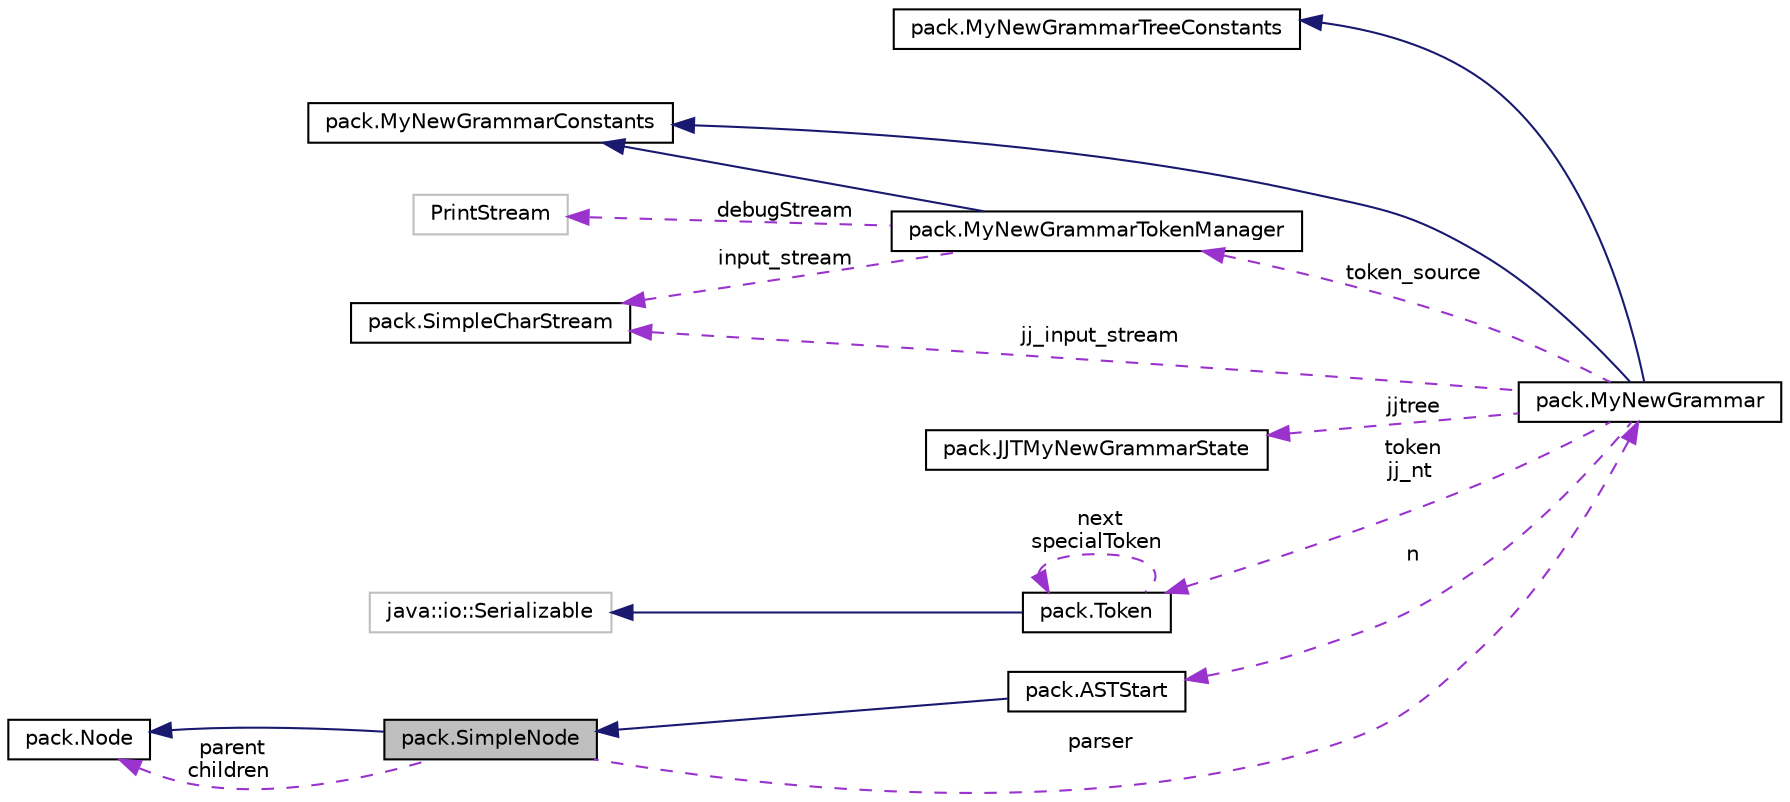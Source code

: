 digraph "pack.SimpleNode"
{
  edge [fontname="Helvetica",fontsize="10",labelfontname="Helvetica",labelfontsize="10"];
  node [fontname="Helvetica",fontsize="10",shape=record];
  rankdir="LR";
  Node1 [label="pack.SimpleNode",height=0.2,width=0.4,color="black", fillcolor="grey75", style="filled", fontcolor="black"];
  Node2 -> Node1 [dir="back",color="midnightblue",fontsize="10",style="solid",fontname="Helvetica"];
  Node2 [label="pack.Node",height=0.2,width=0.4,color="black", fillcolor="white", style="filled",URL="$interfacepack_1_1_node.html"];
  Node2 -> Node1 [dir="back",color="darkorchid3",fontsize="10",style="dashed",label=" parent\nchildren" ,fontname="Helvetica"];
  Node3 -> Node1 [dir="back",color="darkorchid3",fontsize="10",style="dashed",label=" parser" ,fontname="Helvetica"];
  Node3 [label="pack.MyNewGrammar",height=0.2,width=0.4,color="black", fillcolor="white", style="filled",URL="$classpack_1_1_my_new_grammar.html"];
  Node4 -> Node3 [dir="back",color="midnightblue",fontsize="10",style="solid",fontname="Helvetica"];
  Node4 [label="pack.MyNewGrammarTreeConstants",height=0.2,width=0.4,color="black", fillcolor="white", style="filled",URL="$interfacepack_1_1_my_new_grammar_tree_constants.html"];
  Node5 -> Node3 [dir="back",color="midnightblue",fontsize="10",style="solid",fontname="Helvetica"];
  Node5 [label="pack.MyNewGrammarConstants",height=0.2,width=0.4,color="black", fillcolor="white", style="filled",URL="$interfacepack_1_1_my_new_grammar_constants.html"];
  Node6 -> Node3 [dir="back",color="darkorchid3",fontsize="10",style="dashed",label=" token_source" ,fontname="Helvetica"];
  Node6 [label="pack.MyNewGrammarTokenManager",height=0.2,width=0.4,color="black", fillcolor="white", style="filled",URL="$classpack_1_1_my_new_grammar_token_manager.html"];
  Node5 -> Node6 [dir="back",color="midnightblue",fontsize="10",style="solid",fontname="Helvetica"];
  Node7 -> Node6 [dir="back",color="darkorchid3",fontsize="10",style="dashed",label=" input_stream" ,fontname="Helvetica"];
  Node7 [label="pack.SimpleCharStream",height=0.2,width=0.4,color="black", fillcolor="white", style="filled",URL="$classpack_1_1_simple_char_stream.html"];
  Node8 -> Node6 [dir="back",color="darkorchid3",fontsize="10",style="dashed",label=" debugStream" ,fontname="Helvetica"];
  Node8 [label="PrintStream",height=0.2,width=0.4,color="grey75", fillcolor="white", style="filled"];
  Node9 -> Node3 [dir="back",color="darkorchid3",fontsize="10",style="dashed",label=" n" ,fontname="Helvetica"];
  Node9 [label="pack.ASTStart",height=0.2,width=0.4,color="black", fillcolor="white", style="filled",URL="$classpack_1_1_a_s_t_start.html"];
  Node1 -> Node9 [dir="back",color="midnightblue",fontsize="10",style="solid",fontname="Helvetica"];
  Node7 -> Node3 [dir="back",color="darkorchid3",fontsize="10",style="dashed",label=" jj_input_stream" ,fontname="Helvetica"];
  Node10 -> Node3 [dir="back",color="darkorchid3",fontsize="10",style="dashed",label=" jjtree" ,fontname="Helvetica"];
  Node10 [label="pack.JJTMyNewGrammarState",height=0.2,width=0.4,color="black", fillcolor="white", style="filled",URL="$classpack_1_1_j_j_t_my_new_grammar_state.html"];
  Node11 -> Node3 [dir="back",color="darkorchid3",fontsize="10",style="dashed",label=" token\njj_nt" ,fontname="Helvetica"];
  Node11 [label="pack.Token",height=0.2,width=0.4,color="black", fillcolor="white", style="filled",URL="$classpack_1_1_token.html"];
  Node12 -> Node11 [dir="back",color="midnightblue",fontsize="10",style="solid",fontname="Helvetica"];
  Node12 [label="java::io::Serializable",height=0.2,width=0.4,color="grey75", fillcolor="white", style="filled"];
  Node11 -> Node11 [dir="back",color="darkorchid3",fontsize="10",style="dashed",label=" next\nspecialToken" ,fontname="Helvetica"];
}
